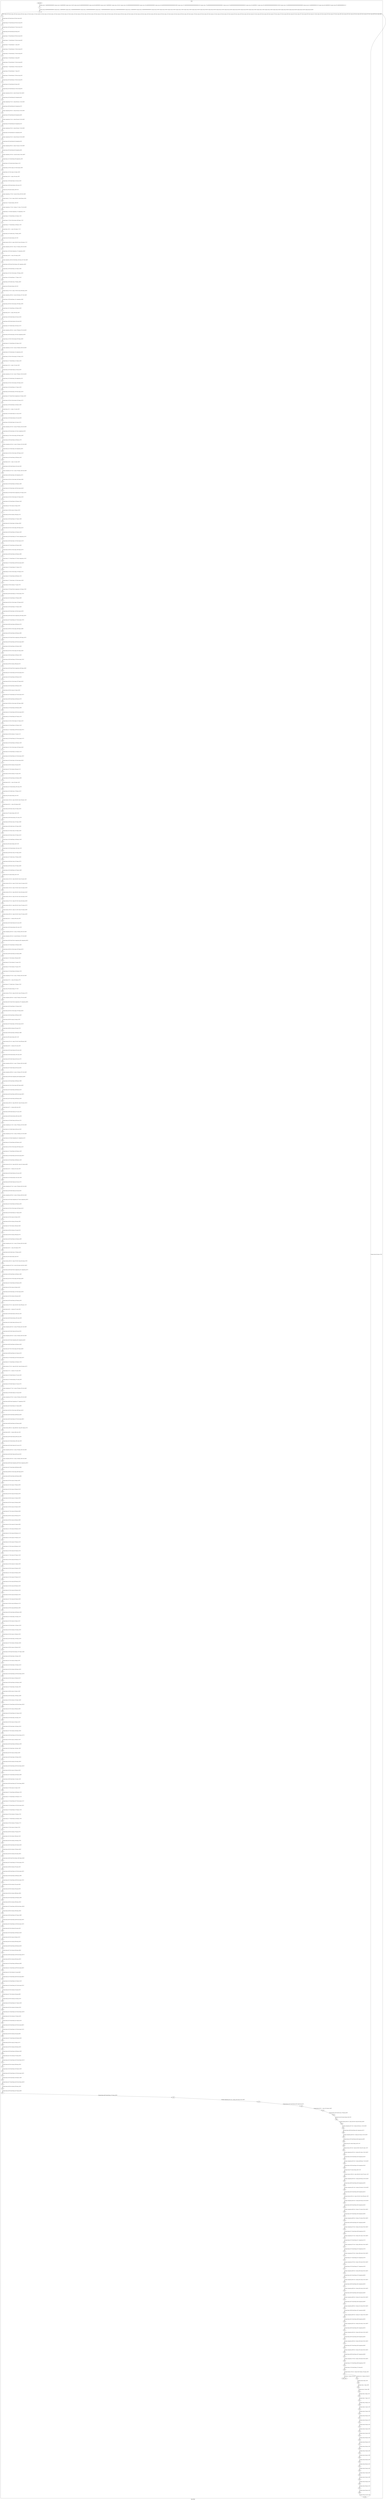 digraph G {
label="Btor2XCFA";
subgraph cluster_0 {
label="main";
main_init[];
l1[];
l3[];
l4[];
l5[];
l6[];
l7[];
l8[];
l9[];
l10[];
l11[];
l12[];
l13[];
l14[];
l15[];
l16[];
l17[];
l18[];
l19[];
l20[];
l21[];
l22[];
l23[];
l24[];
l25[];
l26[];
l27[];
l28[];
l29[];
l30[];
l31[];
l32[];
l33[];
l34[];
l35[];
l36[];
l37[];
l38[];
l39[];
l40[];
l41[];
l42[];
l43[];
l44[];
l45[];
l46[];
l47[];
l48[];
l49[];
l50[];
l51[];
l52[];
l53[];
l54[];
l55[];
l56[];
l57[];
l58[];
l59[];
l60[];
l61[];
l62[];
l63[];
l64[];
l65[];
l66[];
l67[];
l68[];
l69[];
l70[];
l71[];
l72[];
l73[];
l74[];
l75[];
l76[];
l77[];
l78[];
l79[];
l80[];
l81[];
l82[];
l83[];
l84[];
l85[];
l86[];
l87[];
l88[];
l89[];
l90[];
l91[];
l92[];
l93[];
l94[];
l95[];
l96[];
l97[];
l98[];
l99[];
l100[];
l101[];
l102[];
l103[];
l104[];
l105[];
l106[];
l107[];
l108[];
l109[];
l110[];
l111[];
l112[];
l113[];
l114[];
l115[];
l116[];
l117[];
l118[];
l119[];
l120[];
l121[];
l122[];
l123[];
l124[];
l125[];
l126[];
l127[];
l128[];
l129[];
l130[];
l131[];
l132[];
l133[];
l134[];
l135[];
l136[];
l137[];
l138[];
l139[];
l140[];
l141[];
l142[];
l143[];
l144[];
l145[];
l146[];
l147[];
l148[];
l149[];
l150[];
l151[];
l152[];
l153[];
l154[];
l155[];
l156[];
l157[];
l158[];
l159[];
l160[];
l161[];
l162[];
l163[];
l164[];
l165[];
l166[];
l167[];
l168[];
l169[];
l170[];
l171[];
l172[];
l173[];
l174[];
l175[];
l176[];
l177[];
l178[];
l179[];
l180[];
l181[];
l182[];
l183[];
l184[];
l185[];
l186[];
l187[];
l188[];
l189[];
l190[];
l191[];
l192[];
l193[];
l194[];
l195[];
l196[];
l197[];
l198[];
l199[];
l200[];
l201[];
l202[];
l203[];
l204[];
l205[];
l206[];
l207[];
l208[];
l209[];
l210[];
l211[];
l212[];
l213[];
l214[];
l215[];
l216[];
l217[];
l218[];
l219[];
l220[];
l221[];
l222[];
l223[];
l224[];
l225[];
l226[];
l227[];
l228[];
l229[];
l230[];
l231[];
l232[];
l233[];
l234[];
l235[];
l236[];
l237[];
l238[];
l239[];
l240[];
l241[];
l242[];
l243[];
l244[];
l245[];
l246[];
l247[];
l248[];
l249[];
l250[];
l251[];
l252[];
l253[];
l254[];
l255[];
l256[];
l257[];
l258[];
l259[];
l260[];
l261[];
l262[];
l263[];
l264[];
l265[];
l266[];
l267[];
l268[];
l269[];
l270[];
l271[];
l272[];
l273[];
l274[];
l275[];
l276[];
l277[];
l278[];
l279[];
l280[];
l281[];
l282[];
l283[];
l284[];
l285[];
l286[];
l287[];
l288[];
l289[];
l290[];
l291[];
l292[];
l293[];
l294[];
l295[];
l296[];
l297[];
l298[];
l299[];
l300[];
l301[];
l302[];
l303[];
l304[];
l305[];
l306[];
l307[];
l308[];
l309[];
l310[];
l311[];
l312[];
l313[];
l314[];
l315[];
l316[];
l317[];
l318[];
l319[];
l320[];
l321[];
l322[];
l323[];
l324[];
l325[];
l326[];
l327[];
l328[];
l329[];
l330[];
l331[];
l332[];
l333[];
l334[];
l335[];
l336[];
l337[];
l338[];
l339[];
l340[];
l341[];
l342[];
l343[];
l344[];
l345[];
l346[];
l347[];
l348[];
l349[];
l350[];
l351[];
l352[];
l353[];
l354[];
l355[];
l356[];
l357[];
l358[];
l359[];
l360[];
l361[];
l362[];
l363[];
l364[];
l365[];
l366[];
l367[];
l368[];
l369[];
l370[];
l371[];
l372[];
l373[];
l374[];
l375[];
l376[];
l377[];
l378[];
l379[];
l380[];
l381[];
l382[];
l383[];
l384[];
l385[];
l386[];
l387[];
l388[];
l389[];
l390[];
l391[];
l392[];
l393[];
l394[];
l395[];
l396[];
l397[];
l398[];
l399[];
l400[];
l401[];
l402[];
l403[];
l404[];
l405[];
l406[];
l407[];
l408[];
l409[];
l410[];
l411[];
l412[];
l413[];
l414[];
l415[];
l416[];
l417[];
l418[];
l419[];
l420[];
l421[];
l422[];
l423[];
l424[];
l425[];
l426[];
l427[];
l428[];
l429[];
l430[];
l431[];
l432[];
l433[];
l434[];
l435[];
l436[];
l437[];
l438[];
l439[];
l440[];
l441[];
l442[];
l443[];
l444[];
l445[];
l446[];
l447[];
l448[];
l449[];
l450[];
l451[];
l452[];
l453[];
l454[];
l455[];
l456[];
l457[];
l458[];
l459[];
l460[];
l461[];
l462[];
l463[];
l464[];
l465[];
l466[];
l467[];
l468[];
l469[];
l470[];
l471[];
l472[];
l473[];
l474[];
l475[];
l476[];
l477[];
l478[];
l479[];
l480[];
l481[];
l482[];
l483[];
l484[];
l485[];
l486[];
l487[];
l488[];
l489[];
l490[];
l491[];
l492[];
l493[];
l494[];
l495[];
l496[];
l497[];
l498[];
l499[];
l500[];
l501[];
l502[];
l503[];
l504[];
l505[];
l506[];
l507[];
l508[];
l509[];
l510[];
l511[];
l512[];
l513[];
l514[];
l515[];
l516[];
l517[];
l518[];
l519[];
l520[];
l521[];
l522[];
l523[];
l524[];
l525[];
l526[];
l527[];
l528[];
l529[];
l530[];
l531[];
l532[];
l533[];
l534[];
l535[];
l536[];
l537[];
l538[];
l539[];
l540[];
l541[];
main_error[];
l542[];
l543[];
l544[];
l545[];
l546[];
l547[];
l548[];
l549[];
l550[];
l551[];
l552[];
l553[];
l554[];
l555[];
l556[];
l557[];
l558[];
l559[];
l560[];
l561[];
l562[];
l563[];
l564[];
l565[];
l566[];
l567[];
l568[];
l569[];
main_init -> l1 [label="[(assign const_7 #b0000000000000000),(assign const_10 #b00000000),(assign const_25 #b0),(assign const_83 #b0000000000000000),(assign const_86 #b00000000),(assign const_97 #b00000001),(assign const_156 #b1),(assign const_162 #b000000000000000000000000),(assign const_163 #b0000000000000000),(assign const_165 #b00000000000000000000000000010000),(assign const_167 #b00000000000000000000000000001010),(assign const_179 #b00000000000000000000000000000001),(assign const_187 #b00000000000000000000000000000010),(assign const_194 #b00000011),(assign const_205 #b00000000000000000000000001100100),(assign const_213 #b00000000000000000000000000000000),(assign const_421 #b0000000000010110),(assign const_442 #b00000010),(assign const_487 #b0000000000001011)] "];
l3 -> l4 [label="[(havoc input_104),(havoc input_106),(havoc input_108),(havoc input_110),(havoc input_112),(havoc input_114),(havoc input_116),(havoc input_118),(havoc input_120),(havoc input_122),(havoc input_124),(havoc input_126),(havoc input_128),(havoc input_130),(havoc input_132),(havoc input_134),(havoc input_136),(havoc input_138),(havoc input_140),(havoc input_142),(havoc input_144),(havoc input_146),(havoc input_148),(havoc input_150),(havoc input_152),(havoc input_154),(havoc input_158),(havoc input_160),(havoc input_178),(havoc input_193),(havoc input_202),(havoc input_212),(havoc input_218),(havoc input_225),(havoc input_230),(havoc input_239),(havoc input_244),(havoc input_251),(havoc input_256),(havoc input_264),(havoc input_270),(havoc input_276),(havoc input_284),(havoc input_291),(havoc input_297),(havoc input_305),(havoc input_311),(havoc input_316),(havoc input_323),(havoc input_370),(havoc input_385),(havoc input_403),(havoc input_418),(havoc input_434),(havoc input_452),(havoc input_469),(havoc input_484)] "];
l4 -> l5 [label="[(assign binary_66 (bvand state_26 (bvnot state_28)))] "];
l5 -> l6 [label="[(assign binary_67 (bvand binary_66 (bvnot state_30)))] "];
l6 -> l7 [label="[(assign binary_68 (bvand binary_67 (bvnot state_32)))] "];
l7 -> l8 [label="[(assign binary_69 (bvand binary_68 state_34))] "];
l8 -> l9 [label="[(assign binary_70 (bvand binary_69 (bvnot state_36)))] "];
l9 -> l10 [label="[(assign binary_71 (bvand binary_70 (bvnot state_38)))] "];
l10 -> l11 [label="[(assign binary_72 (bvand binary_71 state_40))] "];
l11 -> l12 [label="[(assign binary_73 (bvand binary_72 (bvnot state_42)))] "];
l12 -> l13 [label="[(assign binary_74 (bvand binary_73 (bvnot state_44)))] "];
l13 -> l14 [label="[(assign binary_75 (bvand binary_74 state_46))] "];
l14 -> l15 [label="[(assign binary_76 (bvand binary_75 (bvnot state_48)))] "];
l15 -> l16 [label="[(assign binary_77 (bvand binary_76 (bvnot state_50)))] "];
l16 -> l17 [label="[(assign binary_78 (bvand binary_77 state_52))] "];
l17 -> l18 [label="[(assign binary_79 (bvand binary_78 (bvnot state_54)))] "];
l18 -> l19 [label="[(assign binary_80 (bvand binary_79 (bvnot state_56)))] "];
l19 -> l20 [label="[(assign binary_81 (bvand binary_80 state_58))] "];
l20 -> l21 [label="[(assign binary_82 (bvand binary_81 (bvnot state_60)))] "];
l21 -> l22 [label="[(assign comparison_84 (ite (= const_83 state_8) #b1 #b0))] "];
l22 -> l23 [label="[(assign binary_85 (bvand binary_82 comparison_84))] "];
l23 -> l24 [label="[(assign comparison_87 (ite (= const_86 state_11) #b1 #b0))] "];
l24 -> l25 [label="[(assign binary_88 (bvand binary_85 comparison_87))] "];
l25 -> l26 [label="[(assign comparison_89 (ite (= const_83 state_13) #b1 #b0))] "];
l26 -> l27 [label="[(assign binary_90 (bvand binary_88 comparison_89))] "];
l27 -> l28 [label="[(assign comparison_91 (ite (= const_83 state_15) #b1 #b0))] "];
l28 -> l29 [label="[(assign binary_92 (bvand binary_90 comparison_91))] "];
l29 -> l30 [label="[(assign comparison_93 (ite (= const_83 state_17) #b1 #b0))] "];
l30 -> l31 [label="[(assign binary_94 (bvand binary_92 comparison_93))] "];
l31 -> l32 [label="[(assign comparison_95 (ite (= const_83 state_19) #b1 #b0))] "];
l32 -> l33 [label="[(assign binary_96 (bvand binary_94 comparison_95))] "];
l33 -> l34 [label="[(assign comparison_98 (ite (= const_97 state_21) #b1 #b0))] "];
l34 -> l35 [label="[(assign binary_99 (bvand binary_96 comparison_98))] "];
l35 -> l36 [label="[(assign comparison_100 (ite (= const_83 state_23) #b1 #b0))] "];
l36 -> l37 [label="[(assign binary_101 (bvand binary_99 comparison_100))] "];
l37 -> l38 [label="[(assign binary_102 (bvand state_64 binary_101))] "];
l38 -> l39 [label="[(assign binary_159 (bvor input_122 (bvnot input_158)))] "];
l39 -> l40 [label="[(assign binary_161 (bvor input_124 input_158))] "];
l40 -> l41 [label="[(assign binary_164 (++ input_104 const_163))] "];
l41 -> l42 [label="[(assign binary_166 (bvashr binary_164 const_165))] "];
l42 -> l43 [label="[(assign binary_168 (bvsrem binary_166 const_167))] "];
l43 -> l44 [label="[(assign slice_169 (extract binary_168 8 32))] "];
l44 -> l45 [label="[(assign comparison_170 (ite (= const_162 slice_169) #b1 #b0))] "];
l45 -> l46 [label="[(assign ternary_171 (ite (= input_158 #b1) const_86 input_106))] "];
l46 -> l47 [label="[(assign slice_172 (extract binary_168 0 8))] "];
l47 -> l48 [label="[(assign comparison_173 (ite (= ternary_171 slice_172) #b1 #b0))] "];
l48 -> l49 [label="[(assign binary_174 (bvand comparison_170 comparison_173))] "];
l49 -> l50 [label="[(assign binary_175 (bvand binary_161 binary_174))] "];
l50 -> l51 [label="[(assign binary_176 (bvor (bvnot input_160) binary_175))] "];
l51 -> l52 [label="[(assign binary_177 (bvand binary_159 binary_176))] "];
l52 -> l53 [label="[(assign binary_180 (++ const_162 ternary_171))] "];
l53 -> l54 [label="[(assign binary_181 (bvadd const_179 binary_180))] "];
l54 -> l55 [label="[(assign slice_182 (extract binary_181 0 8))] "];
l55 -> l56 [label="[(assign ternary_183 (ite (= input_160 #b1) slice_182 ternary_171))] "];
l56 -> l57 [label="[(assign comparison_184 (ite (= slice_172 ternary_183) #b1 #b0))] "];
l57 -> l58 [label="[(assign binary_185 (bvand comparison_170 comparison_184))] "];
l58 -> l59 [label="[(assign binary_186 (++ const_162 ternary_183))] "];
l59 -> l60 [label="[(assign comparison_188 (ite (bvule binary_186 const_187) #b1 #b0))] "];
l60 -> l61 [label="[(assign binary_189 (bvand (bvnot binary_185) comparison_188))] "];
l61 -> l62 [label="[(assign binary_190 (bvand binary_161 binary_189))] "];
l62 -> l63 [label="[(assign binary_191 (bvor (bvnot input_178) binary_190))] "];
l63 -> l64 [label="[(assign binary_192 (bvand binary_177 binary_191))] "];
l64 -> l65 [label="[(assign binary_195 (bvadd const_179 binary_186))] "];
l65 -> l66 [label="[(assign slice_196 (extract binary_195 0 8))] "];
l66 -> l67 [label="[(assign ternary_197 (ite (= input_178 #b1) slice_196 ternary_183))] "];
l67 -> l68 [label="[(assign comparison_198 (ite (= const_194 ternary_197) #b1 #b0))] "];
l68 -> l69 [label="[(assign binary_199 (bvand binary_161 comparison_198))] "];
l69 -> l70 [label="[(assign binary_200 (bvor (bvnot input_193) binary_199))] "];
l70 -> l71 [label="[(assign binary_201 (bvand binary_192 binary_200))] "];
l71 -> l72 [label="[(assign binary_203 (++ input_108 const_163))] "];
l72 -> l73 [label="[(assign binary_204 (bvashr binary_203 const_165))] "];
l73 -> l74 [label="[(assign binary_206 (bvsrem binary_204 const_205))] "];
l74 -> l75 [label="[(assign binary_207 (bvsdiv binary_206 const_167))] "];
l75 -> l76 [label="[(assign comparison_208 (ite (= const_179 binary_207) #b1 #b0))] "];
l76 -> l77 [label="[(assign binary_209 (bvand input_130 (bvnot comparison_208)))] "];
l77 -> l78 [label="[(assign binary_210 (bvor (bvnot input_202) binary_209))] "];
l78 -> l79 [label="[(assign binary_211 (bvand binary_201 binary_210))] "];
l79 -> l80 [label="[(assign comparison_214 (ite (= const_213 binary_204) #b1 #b0))] "];
l80 -> l81 [label="[(assign binary_215 (bvand input_132 comparison_214))] "];
l81 -> l82 [label="[(assign binary_216 (bvor (bvnot input_212) binary_215))] "];
l82 -> l83 [label="[(assign binary_217 (bvand binary_211 binary_216))] "];
l83 -> l84 [label="[(assign binary_219 (++ input_110 const_163))] "];
l84 -> l85 [label="[(assign binary_220 (bvashr binary_219 const_165))] "];
l85 -> l86 [label="[(assign comparison_221 (ite (= const_179 binary_220) #b1 #b0))] "];
l86 -> l87 [label="[(assign binary_222 (bvand input_136 comparison_221))] "];
l87 -> l88 [label="[(assign binary_223 (bvor (bvnot input_218) binary_222))] "];
l88 -> l89 [label="[(assign binary_224 (bvand binary_217 binary_223))] "];
l89 -> l90 [label="[(assign binary_226 (bvand input_136 (bvnot input_218)))] "];
l90 -> l91 [label="[(assign binary_227 (bvand (bvnot comparison_221) binary_226))] "];
l91 -> l92 [label="[(assign binary_228 (bvor (bvnot input_225) binary_227))] "];
l92 -> l93 [label="[(assign binary_229 (bvand binary_224 binary_228))] "];
l93 -> l94 [label="[(assign binary_231 (++ input_112 const_163))] "];
l94 -> l95 [label="[(assign binary_232 (bvashr binary_231 const_165))] "];
l95 -> l96 [label="[(assign binary_233 (bvsrem binary_232 const_205))] "];
l96 -> l97 [label="[(assign binary_234 (bvsdiv binary_233 const_167))] "];
l97 -> l98 [label="[(assign comparison_235 (ite (= const_187 binary_234) #b1 #b0))] "];
l98 -> l99 [label="[(assign binary_236 (bvand input_142 (bvnot comparison_235)))] "];
l99 -> l100 [label="[(assign binary_237 (bvor (bvnot input_230) binary_236))] "];
l100 -> l101 [label="[(assign binary_238 (bvand binary_229 binary_237))] "];
l101 -> l102 [label="[(assign comparison_240 (ite (= const_213 binary_232) #b1 #b0))] "];
l102 -> l103 [label="[(assign binary_241 (bvand input_144 comparison_240))] "];
l103 -> l104 [label="[(assign binary_242 (bvor (bvnot input_239) binary_241))] "];
l104 -> l105 [label="[(assign binary_243 (bvand binary_238 binary_242))] "];
l105 -> l106 [label="[(assign binary_245 (++ input_114 const_163))] "];
l106 -> l107 [label="[(assign binary_246 (bvashr binary_245 const_165))] "];
l107 -> l108 [label="[(assign comparison_247 (ite (= const_187 binary_246) #b1 #b0))] "];
l108 -> l109 [label="[(assign binary_248 (bvand input_148 comparison_247))] "];
l109 -> l110 [label="[(assign binary_249 (bvor (bvnot input_244) binary_248))] "];
l110 -> l111 [label="[(assign binary_250 (bvand binary_243 binary_249))] "];
l111 -> l112 [label="[(assign binary_252 (bvand input_148 (bvnot input_244)))] "];
l112 -> l113 [label="[(assign binary_253 (bvand (bvnot comparison_247) binary_252))] "];
l113 -> l114 [label="[(assign binary_254 (bvor (bvnot input_251) binary_253))] "];
l114 -> l115 [label="[(assign binary_255 (bvand binary_250 binary_254))] "];
l115 -> l116 [label="[(assign binary_257 (bvor input_120 input_193))] "];
l116 -> l117 [label="[(assign binary_258 (bvor input_128 input_202))] "];
l117 -> l118 [label="[(assign binary_259 (bvor binary_258 input_212))] "];
l118 -> l119 [label="[(assign binary_260 (bvand binary_257 binary_259))] "];
l119 -> l120 [label="[(assign binary_261 (bvand input_154 binary_260))] "];
l120 -> l121 [label="[(assign binary_262 (bvor (bvnot input_256) binary_261))] "];
l121 -> l122 [label="[(assign binary_263 (bvand binary_255 binary_262))] "];
l122 -> l123 [label="[(assign binary_265 (bvand binary_257 (bvnot comparison_214)))] "];
l123 -> l124 [label="[(assign binary_266 (bvand input_132 (bvnot input_212)))] "];
l124 -> l125 [label="[(assign binary_267 (bvand binary_265 binary_266))] "];
l125 -> l126 [label="[(assign binary_268 (bvor (bvnot input_264) binary_267))] "];
l126 -> l127 [label="[(assign binary_269 (bvand binary_263 binary_268))] "];
l127 -> l128 [label="[(assign binary_271 (bvand binary_257 (bvnot comparison_214)))] "];
l128 -> l129 [label="[(assign binary_272 (bvand binary_266 (bvnot input_264)))] "];
l129 -> l130 [label="[(assign binary_273 (bvand binary_271 binary_272))] "];
l130 -> l131 [label="[(assign binary_274 (bvor (bvnot input_270) binary_273))] "];
l131 -> l132 [label="[(assign binary_275 (bvand binary_269 binary_274))] "];
l132 -> l133 [label="[(assign binary_277 (bvand input_122 (bvnot input_158)))] "];
l133 -> l134 [label="[(assign binary_278 (bvor binary_277 input_270))] "];
l134 -> l135 [label="[(assign binary_279 (bvand (bvnot comparison_214) binary_278))] "];
l135 -> l136 [label="[(assign binary_280 (bvand binary_272 (bvnot input_270)))] "];
l136 -> l137 [label="[(assign binary_281 (bvand binary_279 binary_280))] "];
l137 -> l138 [label="[(assign binary_282 (bvor (bvnot input_276) binary_281))] "];
l138 -> l139 [label="[(assign binary_283 (bvand binary_275 binary_282))] "];
l139 -> l140 [label="[(assign binary_285 (bvand input_144 (bvnot input_239)))] "];
l140 -> l141 [label="[(assign binary_286 (bvand (bvnot comparison_240) binary_285))] "];
l141 -> l142 [label="[(assign binary_287 (bvand binary_257 (bvnot input_270)))] "];
l142 -> l143 [label="[(assign binary_288 (bvand binary_286 binary_287))] "];
l143 -> l144 [label="[(assign binary_289 (bvor (bvnot input_284) binary_288))] "];
l144 -> l145 [label="[(assign binary_290 (bvand binary_283 binary_289))] "];
l145 -> l146 [label="[(assign binary_292 (bvand (bvnot comparison_240) binary_287))] "];
l146 -> l147 [label="[(assign binary_293 (bvand binary_285 (bvnot input_284)))] "];
l147 -> l148 [label="[(assign binary_294 (bvand binary_292 binary_293))] "];
l148 -> l149 [label="[(assign binary_295 (bvor (bvnot input_291) binary_294))] "];
l149 -> l150 [label="[(assign binary_296 (bvand binary_290 binary_295))] "];
l150 -> l151 [label="[(assign binary_298 (bvand binary_278 (bvnot input_276)))] "];
l151 -> l152 [label="[(assign binary_299 (bvor binary_298 input_291))] "];
l152 -> l153 [label="[(assign binary_300 (bvand (bvnot comparison_240) binary_299))] "];
l153 -> l154 [label="[(assign binary_301 (bvand binary_293 (bvnot input_291)))] "];
l154 -> l155 [label="[(assign binary_302 (bvand binary_300 binary_301))] "];
l155 -> l156 [label="[(assign binary_303 (bvor (bvnot input_297) binary_302))] "];
l156 -> l157 [label="[(assign binary_304 (bvand binary_296 binary_303))] "];
l157 -> l158 [label="[(assign binary_306 (bvor input_152 input_256))] "];
l158 -> l159 [label="[(assign binary_307 (bvand binary_287 (bvnot input_291)))] "];
l159 -> l160 [label="[(assign binary_308 (bvand binary_306 binary_307))] "];
l160 -> l161 [label="[(assign binary_309 (bvor (bvnot input_305) binary_308))] "];
l161 -> l162 [label="[(assign binary_310 (bvand binary_304 binary_309))] "];
l162 -> l163 [label="[(assign binary_312 (bvand binary_306 (bvnot input_305)))] "];
l163 -> l164 [label="[(assign binary_313 (bvand binary_307 binary_312))] "];
l164 -> l165 [label="[(assign binary_314 (bvor (bvnot input_311) binary_313))] "];
l165 -> l166 [label="[(assign binary_315 (bvand binary_310 binary_314))] "];
l166 -> l167 [label="[(assign binary_317 (bvand binary_299 (bvnot input_297)))] "];
l167 -> l168 [label="[(assign binary_318 (bvor binary_317 input_311))] "];
l168 -> l169 [label="[(assign binary_319 (bvand binary_312 (bvnot input_311)))] "];
l169 -> l170 [label="[(assign binary_320 (bvand binary_318 binary_319))] "];
l170 -> l171 [label="[(assign binary_321 (bvor (bvnot input_316) binary_320))] "];
l171 -> l172 [label="[(assign binary_322 (bvand binary_315 binary_321))] "];
l172 -> l173 [label="[(assign binary_324 (bvand binary_161 (bvnot input_193)))] "];
l173 -> l174 [label="[(assign binary_325 (bvand input_154 (bvnot input_256)))] "];
l174 -> l175 [label="[(assign binary_326 (bvor binary_325 input_305))] "];
l175 -> l176 [label="[(assign binary_327 (bvor binary_326 input_311))] "];
l176 -> l177 [label="[(assign binary_328 (bvor binary_327 input_316))] "];
l177 -> l178 [label="[(assign binary_329 (bvand binary_324 binary_328))] "];
l178 -> l179 [label="[(assign binary_330 (++ const_162 input_116))] "];
l179 -> l180 [label="[(assign binary_331 (bvsrem binary_330 const_187))] "];
l180 -> l181 [label="[(assign binary_332 (bvadd const_179 binary_331))] "];
l181 -> l182 [label="[(assign slice_333 (extract binary_332 0 8))] "];
l182 -> l183 [label="[(assign ternary_334 (ite (= input_256 #b1) slice_333 input_116))] "];
l183 -> l184 [label="[(assign binary_335 (++ const_162 ternary_334))] "];
l184 -> l185 [label="[(assign binary_336 (bvmul const_167 binary_335))] "];
l185 -> l186 [label="[(assign slice_337 (extract binary_336 0 16))] "];
l186 -> l187 [label="[(assign binary_338 (bvsrem binary_232 const_167))] "];
l187 -> l188 [label="[(assign binary_339 (bvmul const_167 binary_338))] "];
l188 -> l189 [label="[(assign binary_340 (bvadd const_187 binary_339))] "];
l189 -> l190 [label="[(assign binary_341 (bvmul const_167 binary_234))] "];
l190 -> l191 [label="[(assign binary_342 (bvmul const_167 binary_341))] "];
l191 -> l192 [label="[(assign binary_343 (bvadd binary_340 binary_342))] "];
l192 -> l193 [label="[(assign slice_344 (extract binary_343 0 16))] "];
l193 -> l194 [label="[(assign binary_345 (bvsrem binary_204 const_167))] "];
l194 -> l195 [label="[(assign binary_346 (bvmul const_167 binary_345))] "];
l195 -> l196 [label="[(assign binary_347 (bvadd const_179 binary_346))] "];
l196 -> l197 [label="[(assign binary_348 (bvmul const_167 binary_207))] "];
l197 -> l198 [label="[(assign binary_349 (bvmul const_167 binary_348))] "];
l198 -> l199 [label="[(assign binary_350 (bvadd binary_347 binary_349))] "];
l199 -> l200 [label="[(assign slice_351 (extract binary_350 0 16))] "];
l200 -> l201 [label="[(assign ternary_352 (ite (= input_264 #b1) slice_351 input_104))] "];
l201 -> l202 [label="[(assign ternary_353 (ite (= input_270 #b1) slice_351 ternary_352))] "];
l202 -> l203 [label="[(assign ternary_354 (ite (= input_276 #b1) slice_351 ternary_353))] "];
l203 -> l204 [label="[(assign ternary_355 (ite (= input_284 #b1) slice_344 ternary_354))] "];
l204 -> l205 [label="[(assign ternary_356 (ite (= input_291 #b1) slice_344 ternary_355))] "];
l205 -> l206 [label="[(assign ternary_357 (ite (= input_297 #b1) slice_344 ternary_356))] "];
l206 -> l207 [label="[(assign ternary_358 (ite (= input_305 #b1) slice_337 ternary_357))] "];
l207 -> l208 [label="[(assign ternary_359 (ite (= input_311 #b1) slice_337 ternary_358))] "];
l208 -> l209 [label="[(assign ternary_360 (ite (= input_316 #b1) slice_337 ternary_359))] "];
l209 -> l210 [label="[(assign binary_361 (++ ternary_360 const_163))] "];
l210 -> l211 [label="[(assign binary_362 (bvashr binary_361 const_165))] "];
l211 -> l212 [label="[(assign binary_363 (bvsrem binary_362 const_167))] "];
l212 -> l213 [label="[(assign comparison_364 (ite (= const_213 binary_363) #b1 #b0))] "];
l213 -> l214 [label="[(assign comparison_365 (ite (= const_86 ternary_197) #b1 #b0))] "];
l214 -> l215 [label="[(assign binary_366 (bvand (bvnot comparison_364) comparison_365))] "];
l215 -> l216 [label="[(assign binary_367 (bvand binary_329 binary_366))] "];
l216 -> l217 [label="[(assign binary_368 (bvor (bvnot input_323) binary_367))] "];
l217 -> l218 [label="[(assign binary_369 (bvand binary_322 binary_368))] "];
l218 -> l219 [label="[(assign binary_371 (bvor binary_259 input_264))] "];
l219 -> l220 [label="[(assign binary_372 (bvor binary_371 input_270))] "];
l220 -> l221 [label="[(assign binary_373 (bvor binary_372 input_276))] "];
l221 -> l222 [label="[(assign binary_374 (bvand binary_324 binary_373))] "];
l222 -> l223 [label="[(assign comparison_375 (ite (= const_179 binary_363) #b1 #b0))] "];
l223 -> l224 [label="[(assign binary_376 (++ const_162 ternary_197))] "];
l224 -> l225 [label="[(assign binary_377 (bvadd const_179 binary_376))] "];
l225 -> l226 [label="[(assign slice_378 (extract binary_377 0 8))] "];
l226 -> l227 [label="[(assign ternary_379 (ite (= input_323 #b1) slice_378 ternary_197))] "];
l227 -> l228 [label="[(assign comparison_380 (ite (= const_97 ternary_379) #b1 #b0))] "];
l228 -> l229 [label="[(assign binary_381 (bvand (bvnot comparison_375) comparison_380))] "];
l229 -> l230 [label="[(assign binary_382 (bvand binary_374 binary_381))] "];
l230 -> l231 [label="[(assign binary_383 (bvor (bvnot input_370) binary_382))] "];
l231 -> l232 [label="[(assign binary_384 (bvand binary_369 binary_383))] "];
l232 -> l233 [label="[(assign binary_386 (bvor input_134 input_218))] "];
l233 -> l234 [label="[(assign binary_387 (bvand input_130 (bvnot input_202)))] "];
l234 -> l235 [label="[(assign binary_388 (bvor binary_387 input_370))] "];
l235 -> l236 [label="[(assign binary_389 (bvand binary_386 binary_388))] "];
l236 -> l237 [label="[(assign slice_390 (extract binary_362 0 16))] "];
l237 -> l238 [label="[(assign ternary_391 (ite (= input_370 #b1) slice_390 input_108))] "];
l238 -> l239 [label="[(assign binary_392 (++ ternary_391 const_163))] "];
l239 -> l240 [label="[(assign binary_393 (bvashr binary_392 const_165))] "];
l240 -> l241 [label="[(assign binary_394 (bvsrem binary_393 const_205))] "];
l241 -> l242 [label="[(assign binary_395 (bvsdiv binary_394 const_167))] "];
l242 -> l243 [label="[(assign comparison_396 (ite (= const_179 binary_395) #b1 #b0))] "];
l243 -> l244 [label="[(assign binary_397 (bvsdiv binary_393 const_205))] "];
l244 -> l245 [label="[(assign comparison_398 (ite (= const_213 binary_397) #b1 #b0))] "];
l245 -> l246 [label="[(assign binary_399 (bvand comparison_396 comparison_398))] "];
l246 -> l247 [label="[(assign binary_400 (bvand binary_389 binary_399))] "];
l247 -> l248 [label="[(assign binary_401 (bvor (bvnot input_385) binary_400))] "];
l248 -> l249 [label="[(assign binary_402 (bvand binary_384 binary_401))] "];
l249 -> l250 [label="[(assign binary_404 (bvand binary_388 (bvnot input_385)))] "];
l250 -> l251 [label="[(assign binary_405 (bvand binary_386 binary_404))] "];
l251 -> l252 [label="[(assign ternary_406 (ite (= input_385 #b1) const_83 ternary_391))] "];
l252 -> l253 [label="[(assign binary_407 (++ ternary_406 const_163))] "];
l253 -> l254 [label="[(assign binary_408 (bvashr binary_407 const_165))] "];
l254 -> l255 [label="[(assign binary_409 (bvsrem binary_408 const_205))] "];
l255 -> l256 [label="[(assign binary_410 (bvsdiv binary_409 const_167))] "];
l256 -> l257 [label="[(assign comparison_411 (ite (= const_179 binary_410) #b1 #b0))] "];
l257 -> l258 [label="[(assign binary_412 (bvsdiv binary_408 const_205))] "];
l258 -> l259 [label="[(assign comparison_413 (ite (= const_213 binary_412) #b1 #b0))] "];
l259 -> l260 [label="[(assign binary_414 (bvand comparison_411 comparison_413))] "];
l260 -> l261 [label="[(assign binary_415 (bvand binary_405 binary_414))] "];
l261 -> l262 [label="[(assign binary_416 (bvor (bvnot input_403) binary_415))] "];
l262 -> l263 [label="[(assign binary_417 (bvand binary_402 binary_416))] "];
l263 -> l264 [label="[(assign binary_419 (bvand binary_404 (bvnot input_403)))] "];
l264 -> l265 [label="[(assign binary_420 (bvand binary_386 binary_419))] "];
l265 -> l266 [label="[(assign ternary_422 (ite (= input_403 #b1) const_421 ternary_406))] "];
l266 -> l267 [label="[(assign binary_423 (++ ternary_422 const_163))] "];
l267 -> l268 [label="[(assign binary_424 (bvashr binary_423 const_165))] "];
l268 -> l269 [label="[(assign binary_425 (bvsrem binary_424 const_205))] "];
l269 -> l270 [label="[(assign binary_426 (bvsdiv binary_425 const_167))] "];
l270 -> l271 [label="[(assign comparison_427 (ite (= const_179 binary_426) #b1 #b0))] "];
l271 -> l272 [label="[(assign binary_428 (bvsdiv binary_424 const_205))] "];
l272 -> l273 [label="[(assign comparison_429 (ite (= const_213 binary_428) #b1 #b0))] "];
l273 -> l274 [label="[(assign binary_430 (bvand comparison_427 (bvnot comparison_429)))] "];
l274 -> l275 [label="[(assign binary_431 (bvand binary_420 binary_430))] "];
l275 -> l276 [label="[(assign binary_432 (bvor (bvnot input_418) binary_431))] "];
l276 -> l277 [label="[(assign binary_433 (bvand binary_417 binary_432))] "];
l277 -> l278 [label="[(assign binary_435 (bvor input_140 input_230))] "];
l278 -> l279 [label="[(assign binary_436 (bvor binary_435 input_239))] "];
l279 -> l280 [label="[(assign binary_437 (bvor binary_436 input_284))] "];
l280 -> l281 [label="[(assign binary_438 (bvor binary_437 input_291))] "];
l281 -> l282 [label="[(assign binary_439 (bvor binary_438 input_297))] "];
l282 -> l283 [label="[(assign binary_440 (bvand binary_324 binary_439))] "];
l283 -> l284 [label="[(assign comparison_441 (ite (= const_187 binary_363) #b1 #b0))] "];
l284 -> l285 [label="[(assign binary_443 (++ const_162 ternary_379))] "];
l285 -> l286 [label="[(assign binary_444 (bvadd const_179 binary_443))] "];
l286 -> l287 [label="[(assign slice_445 (extract binary_444 0 8))] "];
l287 -> l288 [label="[(assign ternary_446 (ite (= input_370 #b1) slice_445 ternary_379))] "];
l288 -> l289 [label="[(assign comparison_447 (ite (= const_442 ternary_446) #b1 #b0))] "];
l289 -> l290 [label="[(assign binary_448 (bvand (bvnot comparison_441) comparison_447))] "];
l290 -> l291 [label="[(assign binary_449 (bvand binary_440 binary_448))] "];
l291 -> l292 [label="[(assign binary_450 (bvor (bvnot input_434) binary_449))] "];
l292 -> l293 [label="[(assign binary_451 (bvand binary_433 binary_450))] "];
l293 -> l294 [label="[(assign binary_453 (bvor input_146 input_244))] "];
l294 -> l295 [label="[(assign binary_454 (bvand input_142 (bvnot input_230)))] "];
l295 -> l296 [label="[(assign binary_455 (bvor binary_454 input_434))] "];
l296 -> l297 [label="[(assign binary_456 (bvand binary_453 binary_455))] "];
l297 -> l298 [label="[(assign ternary_457 (ite (= input_434 #b1) slice_390 input_112))] "];
l298 -> l299 [label="[(assign binary_458 (++ ternary_457 const_163))] "];
l299 -> l300 [label="[(assign binary_459 (bvashr binary_458 const_165))] "];
l300 -> l301 [label="[(assign binary_460 (bvsrem binary_459 const_205))] "];
l301 -> l302 [label="[(assign binary_461 (bvsdiv binary_460 const_167))] "];
l302 -> l303 [label="[(assign comparison_462 (ite (= const_187 binary_461) #b1 #b0))] "];
l303 -> l304 [label="[(assign binary_463 (bvsdiv binary_459 const_205))] "];
l304 -> l305 [label="[(assign comparison_464 (ite (= const_213 binary_463) #b1 #b0))] "];
l305 -> l306 [label="[(assign binary_465 (bvand comparison_462 comparison_464))] "];
l306 -> l307 [label="[(assign binary_466 (bvand binary_456 binary_465))] "];
l307 -> l308 [label="[(assign binary_467 (bvor (bvnot input_452) binary_466))] "];
l308 -> l309 [label="[(assign binary_468 (bvand binary_451 binary_467))] "];
l309 -> l310 [label="[(assign binary_470 (bvand binary_455 (bvnot input_452)))] "];
l310 -> l311 [label="[(assign binary_471 (bvand binary_453 binary_470))] "];
l311 -> l312 [label="[(assign ternary_472 (ite (= input_452 #b1) const_83 ternary_457))] "];
l312 -> l313 [label="[(assign binary_473 (++ ternary_472 const_163))] "];
l313 -> l314 [label="[(assign binary_474 (bvashr binary_473 const_165))] "];
l314 -> l315 [label="[(assign binary_475 (bvsrem binary_474 const_205))] "];
l315 -> l316 [label="[(assign binary_476 (bvsdiv binary_475 const_167))] "];
l316 -> l317 [label="[(assign comparison_477 (ite (= const_187 binary_476) #b1 #b0))] "];
l317 -> l318 [label="[(assign binary_478 (bvsdiv binary_474 const_205))] "];
l318 -> l319 [label="[(assign comparison_479 (ite (= const_213 binary_478) #b1 #b0))] "];
l319 -> l320 [label="[(assign binary_480 (bvand comparison_477 comparison_479))] "];
l320 -> l321 [label="[(assign binary_481 (bvand binary_471 binary_480))] "];
l321 -> l322 [label="[(assign binary_482 (bvor (bvnot input_469) binary_481))] "];
l322 -> l323 [label="[(assign binary_483 (bvand binary_468 binary_482))] "];
l323 -> l324 [label="[(assign binary_485 (bvand binary_470 (bvnot input_469)))] "];
l324 -> l325 [label="[(assign binary_486 (bvand binary_453 binary_485))] "];
l325 -> l326 [label="[(assign ternary_488 (ite (= input_469 #b1) const_487 ternary_472))] "];
l326 -> l327 [label="[(assign binary_489 (++ ternary_488 const_163))] "];
l327 -> l328 [label="[(assign binary_490 (bvashr binary_489 const_165))] "];
l328 -> l329 [label="[(assign binary_491 (bvsrem binary_490 const_205))] "];
l329 -> l330 [label="[(assign binary_492 (bvsdiv binary_491 const_167))] "];
l330 -> l331 [label="[(assign comparison_493 (ite (= const_187 binary_492) #b1 #b0))] "];
l331 -> l332 [label="[(assign binary_494 (bvsdiv binary_490 const_205))] "];
l332 -> l333 [label="[(assign comparison_495 (ite (= const_213 binary_494) #b1 #b0))] "];
l333 -> l334 [label="[(assign binary_496 (bvand comparison_493 (bvnot comparison_495)))] "];
l334 -> l335 [label="[(assign binary_497 (bvand binary_486 binary_496))] "];
l335 -> l336 [label="[(assign binary_498 (bvor (bvnot input_484) binary_497))] "];
l336 -> l337 [label="[(assign binary_499 (bvand binary_483 binary_498))] "];
l337 -> l338 [label="[(assign binary_500 (bvor input_158 input_160))] "];
l338 -> l339 [label="[(assign binary_501 (bvor input_178 binary_500))] "];
l339 -> l340 [label="[(assign binary_502 (bvor input_193 binary_501))] "];
l340 -> l341 [label="[(assign binary_503 (bvor input_202 binary_502))] "];
l341 -> l342 [label="[(assign binary_504 (bvor input_212 binary_503))] "];
l342 -> l343 [label="[(assign binary_505 (bvor input_218 binary_504))] "];
l343 -> l344 [label="[(assign binary_506 (bvor input_225 binary_505))] "];
l344 -> l345 [label="[(assign binary_507 (bvor input_230 binary_506))] "];
l345 -> l346 [label="[(assign binary_508 (bvor input_239 binary_507))] "];
l346 -> l347 [label="[(assign binary_509 (bvor input_244 binary_508))] "];
l347 -> l348 [label="[(assign binary_510 (bvor input_251 binary_509))] "];
l348 -> l349 [label="[(assign binary_511 (bvor input_256 binary_510))] "];
l349 -> l350 [label="[(assign binary_512 (bvor input_264 binary_511))] "];
l350 -> l351 [label="[(assign binary_513 (bvor input_270 binary_512))] "];
l351 -> l352 [label="[(assign binary_514 (bvor input_276 binary_513))] "];
l352 -> l353 [label="[(assign binary_515 (bvor input_284 binary_514))] "];
l353 -> l354 [label="[(assign binary_516 (bvor input_291 binary_515))] "];
l354 -> l355 [label="[(assign binary_517 (bvor input_297 binary_516))] "];
l355 -> l356 [label="[(assign binary_518 (bvor input_305 binary_517))] "];
l356 -> l357 [label="[(assign binary_519 (bvor input_311 binary_518))] "];
l357 -> l358 [label="[(assign binary_520 (bvor input_316 binary_519))] "];
l358 -> l359 [label="[(assign binary_521 (bvor input_323 binary_520))] "];
l359 -> l360 [label="[(assign binary_522 (bvor input_370 binary_521))] "];
l360 -> l361 [label="[(assign binary_523 (bvor input_385 binary_522))] "];
l361 -> l362 [label="[(assign binary_524 (bvor input_403 binary_523))] "];
l362 -> l363 [label="[(assign binary_525 (bvor input_418 binary_524))] "];
l363 -> l364 [label="[(assign binary_526 (bvor input_434 binary_525))] "];
l364 -> l365 [label="[(assign binary_527 (bvor input_452 binary_526))] "];
l365 -> l366 [label="[(assign binary_528 (bvor input_469 binary_527))] "];
l366 -> l367 [label="[(assign binary_529 (bvor input_484 binary_528))] "];
l367 -> l368 [label="[(assign binary_530 (bvand binary_499 binary_529))] "];
l368 -> l369 [label="[(assign binary_531 (bvand input_120 input_122))] "];
l369 -> l370 [label="[(assign binary_532 (bvor input_120 input_122))] "];
l370 -> l371 [label="[(assign binary_533 (bvand input_124 binary_532))] "];
l371 -> l372 [label="[(assign binary_534 (bvor binary_531 binary_533))] "];
l372 -> l373 [label="[(assign binary_535 (bvor input_124 binary_532))] "];
l373 -> l374 [label="[(assign binary_536 (bvand input_126 binary_535))] "];
l374 -> l375 [label="[(assign binary_537 (bvor binary_534 binary_536))] "];
l375 -> l376 [label="[(assign binary_538 (bvor input_126 binary_535))] "];
l376 -> l377 [label="[(assign binary_539 (bvand (bvnot binary_537) binary_538))] "];
l377 -> l378 [label="[(assign binary_540 (bvand input_128 input_130))] "];
l378 -> l379 [label="[(assign binary_541 (bvor input_128 input_130))] "];
l379 -> l380 [label="[(assign binary_542 (bvand input_132 binary_541))] "];
l380 -> l381 [label="[(assign binary_543 (bvor binary_540 binary_542))] "];
l381 -> l382 [label="[(assign binary_544 (bvand binary_539 (bvnot binary_543)))] "];
l382 -> l383 [label="[(assign binary_545 (bvor input_132 binary_541))] "];
l383 -> l384 [label="[(assign binary_546 (bvand binary_544 binary_545))] "];
l384 -> l385 [label="[(assign binary_547 (bvand input_134 input_136))] "];
l385 -> l386 [label="[(assign binary_548 (bvor input_134 input_136))] "];
l386 -> l387 [label="[(assign binary_549 (bvand input_138 binary_548))] "];
l387 -> l388 [label="[(assign binary_550 (bvor binary_547 binary_549))] "];
l388 -> l389 [label="[(assign binary_551 (bvand binary_546 (bvnot binary_550)))] "];
l389 -> l390 [label="[(assign binary_552 (bvor input_138 binary_548))] "];
l390 -> l391 [label="[(assign binary_553 (bvand binary_551 binary_552))] "];
l391 -> l392 [label="[(assign binary_554 (bvand input_140 input_142))] "];
l392 -> l393 [label="[(assign binary_555 (bvor input_140 input_142))] "];
l393 -> l394 [label="[(assign binary_556 (bvand input_144 binary_555))] "];
l394 -> l395 [label="[(assign binary_557 (bvor binary_554 binary_556))] "];
l395 -> l396 [label="[(assign binary_558 (bvand binary_553 (bvnot binary_557)))] "];
l396 -> l397 [label="[(assign binary_559 (bvor input_144 binary_555))] "];
l397 -> l398 [label="[(assign binary_560 (bvand binary_558 binary_559))] "];
l398 -> l399 [label="[(assign binary_561 (bvand input_146 input_148))] "];
l399 -> l400 [label="[(assign binary_562 (bvor input_146 input_148))] "];
l400 -> l401 [label="[(assign binary_563 (bvand input_150 binary_562))] "];
l401 -> l402 [label="[(assign binary_564 (bvor binary_561 binary_563))] "];
l402 -> l403 [label="[(assign binary_565 (bvand binary_560 (bvnot binary_564)))] "];
l403 -> l404 [label="[(assign binary_566 (bvor input_150 binary_562))] "];
l404 -> l405 [label="[(assign binary_567 (bvand binary_565 binary_566))] "];
l405 -> l406 [label="[(assign binary_568 (bvand input_152 input_154))] "];
l406 -> l407 [label="[(assign binary_569 (bvand binary_567 (bvnot binary_568)))] "];
l407 -> l408 [label="[(assign binary_570 (bvor input_152 input_154))] "];
l408 -> l409 [label="[(assign binary_571 (bvand binary_569 binary_570))] "];
l409 -> l410 [label="[(assign binary_572 (bvand binary_530 binary_571))] "];
l410 -> l411 [label="[(assign binary_573 (bvand binary_307 (bvnot input_311)))] "];
l411 -> l412 [label="[(assign binary_574 (bvand binary_318 (bvnot input_316)))] "];
l412 -> l413 [label="[(assign binary_575 (bvand binary_573 binary_574))] "];
l413 -> l414 [label="[(assign binary_576 (bvor binary_573 binary_574))] "];
l414 -> l415 [label="[(assign binary_577 (bvand binary_324 binary_576))] "];
l415 -> l416 [label="[(assign binary_578 (bvor binary_575 binary_577))] "];
l416 -> l417 [label="[(assign binary_579 (bvor input_126 input_276))] "];
l417 -> l418 [label="[(assign binary_580 (bvor binary_579 input_297))] "];
l418 -> l419 [label="[(assign binary_581 (bvor binary_580 input_316))] "];
l419 -> l420 [label="[(assign binary_582 (bvor binary_324 binary_576))] "];
l420 -> l421 [label="[(assign binary_583 (bvand binary_581 binary_582))] "];
l421 -> l422 [label="[(assign binary_584 (bvor binary_578 binary_583))] "];
l422 -> l423 [label="[(assign binary_585 (bvor binary_581 binary_582))] "];
l423 -> l424 [label="[(assign binary_586 (bvand (bvnot binary_584) binary_585))] "];
l424 -> l425 [label="[(assign binary_587 (bvand binary_373 (bvnot input_370)))] "];
l425 -> l426 [label="[(assign binary_588 (bvor binary_587 input_418))] "];
l426 -> l427 [label="[(assign binary_589 (bvand binary_419 (bvnot input_418)))] "];
l427 -> l428 [label="[(assign binary_590 (bvand binary_588 binary_589))] "];
l428 -> l429 [label="[(assign binary_591 (bvand binary_280 (bvnot input_276)))] "];
l429 -> l430 [label="[(assign binary_592 (bvor binary_591 input_385))] "];
l430 -> l431 [label="[(assign binary_593 (bvor binary_592 input_403))] "];
l431 -> l432 [label="[(assign binary_594 (bvor binary_588 binary_589))] "];
l432 -> l433 [label="[(assign binary_595 (bvand binary_593 binary_594))] "];
l433 -> l434 [label="[(assign binary_596 (bvor binary_590 binary_595))] "];
l434 -> l435 [label="[(assign binary_597 (bvand binary_586 (bvnot binary_596)))] "];
l435 -> l436 [label="[(assign binary_598 (bvor binary_593 binary_594))] "];
l436 -> l437 [label="[(assign binary_599 (bvand binary_597 binary_598))] "];
l437 -> l438 [label="[(assign binary_600 (bvand binary_386 (bvnot input_418)))] "];
l438 -> l439 [label="[(assign binary_601 (bvand binary_226 (bvnot input_225)))] "];
l439 -> l440 [label="[(assign binary_602 (bvor binary_601 input_418))] "];
l440 -> l441 [label="[(assign binary_603 (bvand binary_600 binary_602))] "];
l441 -> l442 [label="[(assign binary_604 (bvor input_138 input_225))] "];
l442 -> l443 [label="[(assign binary_605 (bvor binary_600 binary_602))] "];
l443 -> l444 [label="[(assign binary_606 (bvand binary_604 binary_605))] "];
l444 -> l445 [label="[(assign binary_607 (bvor binary_603 binary_606))] "];
l445 -> l446 [label="[(assign binary_608 (bvand binary_599 (bvnot binary_607)))] "];
l446 -> l447 [label="[(assign binary_609 (bvor binary_604 binary_605))] "];
l447 -> l448 [label="[(assign binary_610 (bvand binary_608 binary_609))] "];
l448 -> l449 [label="[(assign binary_611 (bvand binary_439 (bvnot input_434)))] "];
l449 -> l450 [label="[(assign binary_612 (bvor binary_611 input_484))] "];
l450 -> l451 [label="[(assign binary_613 (bvand binary_485 (bvnot input_484)))] "];
l451 -> l452 [label="[(assign binary_614 (bvand binary_612 binary_613))] "];
l452 -> l453 [label="[(assign binary_615 (bvand binary_301 (bvnot input_297)))] "];
l453 -> l454 [label="[(assign binary_616 (bvor binary_615 input_452))] "];
l454 -> l455 [label="[(assign binary_617 (bvor binary_616 input_469))] "];
l455 -> l456 [label="[(assign binary_618 (bvor binary_612 binary_613))] "];
l456 -> l457 [label="[(assign binary_619 (bvand binary_617 binary_618))] "];
l457 -> l458 [label="[(assign binary_620 (bvor binary_614 binary_619))] "];
l458 -> l459 [label="[(assign binary_621 (bvand binary_610 (bvnot binary_620)))] "];
l459 -> l460 [label="[(assign binary_622 (bvor binary_617 binary_618))] "];
l460 -> l461 [label="[(assign binary_623 (bvand binary_621 binary_622))] "];
l461 -> l462 [label="[(assign binary_624 (bvand binary_453 (bvnot input_484)))] "];
l462 -> l463 [label="[(assign binary_625 (bvand binary_252 (bvnot input_251)))] "];
l463 -> l464 [label="[(assign binary_626 (bvor binary_625 input_484))] "];
l464 -> l465 [label="[(assign binary_627 (bvand binary_624 binary_626))] "];
l465 -> l466 [label="[(assign binary_628 (bvor input_150 input_251))] "];
l466 -> l467 [label="[(assign binary_629 (bvor binary_624 binary_626))] "];
l467 -> l468 [label="[(assign binary_630 (bvand binary_628 binary_629))] "];
l468 -> l469 [label="[(assign binary_631 (bvor binary_627 binary_630))] "];
l469 -> l470 [label="[(assign binary_632 (bvand binary_623 (bvnot binary_631)))] "];
l470 -> l471 [label="[(assign binary_633 (bvor binary_628 binary_629))] "];
l471 -> l472 [label="[(assign binary_634 (bvand binary_632 binary_633))] "];
l472 -> l473 [label="[(assign binary_635 (bvand binary_319 (bvnot input_316)))] "];
l473 -> l474 [label="[(assign binary_636 (bvand binary_635 binary_328))] "];
l474 -> l475 [label="[(assign binary_637 (bvand binary_634 (bvnot binary_636)))] "];
l475 -> l476 [label="[(assign binary_638 (bvor binary_635 binary_328))] "];
l476 -> l477 [label="[(assign binary_639 (bvand binary_637 binary_638))] "];
l477 -> l478 [label="[(assign binary_640 (bvand binary_572 binary_639))] "];
l478 -> l479 [label="[(assign comparison_641 (ite (= ternary_360 state_8) #b1 #b0))] "];
l479 -> l480 [label="[(assign binary_642 (bvand binary_640 comparison_641))] "];
l480 -> l481 [label="[(assign binary_643 (++ const_162 ternary_446))] "];
l481 -> l482 [label="[(assign binary_644 (bvadd const_179 binary_643))] "];
l482 -> l483 [label="[(assign slice_645 (extract binary_644 0 8))] "];
l483 -> l484 [label="[(assign ternary_646 (ite (= input_434 #b1) slice_645 ternary_446))] "];
l484 -> l485 [label="[(assign comparison_647 (ite (= ternary_646 state_11) #b1 #b0))] "];
l485 -> l486 [label="[(assign binary_648 (bvand binary_642 comparison_647))] "];
l486 -> l487 [label="[(assign comparison_649 (ite (= ternary_422 state_13) #b1 #b0))] "];
l487 -> l488 [label="[(assign binary_650 (bvand binary_648 comparison_649))] "];
l488 -> l489 [label="[(assign slice_651 (extract binary_428 0 16))] "];
l489 -> l490 [label="[(assign ternary_652 (ite (= input_418 #b1) slice_651 input_110))] "];
l490 -> l491 [label="[(assign comparison_653 (ite (= ternary_652 state_15) #b1 #b0))] "];
l491 -> l492 [label="[(assign binary_654 (bvand binary_650 comparison_653))] "];
l492 -> l493 [label="[(assign comparison_655 (ite (= ternary_488 state_17) #b1 #b0))] "];
l493 -> l494 [label="[(assign binary_656 (bvand binary_654 comparison_655))] "];
l494 -> l495 [label="[(assign slice_657 (extract binary_494 0 16))] "];
l495 -> l496 [label="[(assign ternary_658 (ite (= input_484 #b1) slice_657 input_114))] "];
l496 -> l497 [label="[(assign comparison_659 (ite (= ternary_658 state_19) #b1 #b0))] "];
l497 -> l498 [label="[(assign binary_660 (bvand binary_656 comparison_659))] "];
l498 -> l499 [label="[(assign comparison_661 (ite (= ternary_334 state_21) #b1 #b0))] "];
l499 -> l500 [label="[(assign binary_662 (bvand binary_660 comparison_661))] "];
l500 -> l501 [label="[(assign ternary_663 (ite (= input_323 #b1) slice_390 input_118))] "];
l501 -> l502 [label="[(assign comparison_664 (ite (= ternary_663 state_23) #b1 #b0))] "];
l502 -> l503 [label="[(assign binary_665 (bvand binary_662 comparison_664))] "];
l503 -> l504 [label="[(assign comparison_666 (ite (= binary_573 state_26) #b1 #b0))] "];
l504 -> l505 [label="[(assign binary_667 (bvand binary_665 comparison_666))] "];
l505 -> l506 [label="[(assign comparison_668 (ite (= binary_574 state_28) #b1 #b0))] "];
l506 -> l507 [label="[(assign binary_669 (bvand binary_667 comparison_668))] "];
l507 -> l508 [label="[(assign comparison_670 (ite (= binary_324 state_30) #b1 #b0))] "];
l508 -> l509 [label="[(assign binary_671 (bvand binary_669 comparison_670))] "];
l509 -> l510 [label="[(assign comparison_672 (ite (= binary_581 state_32) #b1 #b0))] "];
l510 -> l511 [label="[(assign binary_673 (bvand binary_671 comparison_672))] "];
l511 -> l512 [label="[(assign comparison_674 (ite (= binary_588 state_34) #b1 #b0))] "];
l512 -> l513 [label="[(assign binary_675 (bvand binary_673 comparison_674))] "];
l513 -> l514 [label="[(assign comparison_676 (ite (= binary_589 state_36) #b1 #b0))] "];
l514 -> l515 [label="[(assign binary_677 (bvand binary_675 comparison_676))] "];
l515 -> l516 [label="[(assign comparison_678 (ite (= binary_593 state_38) #b1 #b0))] "];
l516 -> l517 [label="[(assign binary_679 (bvand binary_677 comparison_678))] "];
l517 -> l518 [label="[(assign comparison_680 (ite (= binary_600 state_40) #b1 #b0))] "];
l518 -> l519 [label="[(assign binary_681 (bvand binary_679 comparison_680))] "];
l519 -> l520 [label="[(assign comparison_682 (ite (= binary_602 state_42) #b1 #b0))] "];
l520 -> l521 [label="[(assign binary_683 (bvand binary_681 comparison_682))] "];
l521 -> l522 [label="[(assign comparison_684 (ite (= binary_604 state_44) #b1 #b0))] "];
l522 -> l523 [label="[(assign binary_685 (bvand binary_683 comparison_684))] "];
l523 -> l524 [label="[(assign comparison_686 (ite (= binary_612 state_46) #b1 #b0))] "];
l524 -> l525 [label="[(assign binary_687 (bvand binary_685 comparison_686))] "];
l525 -> l526 [label="[(assign comparison_688 (ite (= binary_613 state_48) #b1 #b0))] "];
l526 -> l527 [label="[(assign binary_689 (bvand binary_687 comparison_688))] "];
l527 -> l528 [label="[(assign comparison_690 (ite (= binary_617 state_50) #b1 #b0))] "];
l528 -> l529 [label="[(assign binary_691 (bvand binary_689 comparison_690))] "];
l529 -> l530 [label="[(assign comparison_692 (ite (= binary_624 state_52) #b1 #b0))] "];
l530 -> l531 [label="[(assign binary_693 (bvand binary_691 comparison_692))] "];
l531 -> l532 [label="[(assign comparison_694 (ite (= binary_626 state_54) #b1 #b0))] "];
l532 -> l533 [label="[(assign binary_695 (bvand binary_693 comparison_694))] "];
l533 -> l534 [label="[(assign comparison_696 (ite (= binary_628 state_56) #b1 #b0))] "];
l534 -> l535 [label="[(assign binary_697 (bvand binary_695 comparison_696))] "];
l535 -> l536 [label="[(assign comparison_698 (ite (= binary_635 state_58) #b1 #b0))] "];
l536 -> l537 [label="[(assign binary_699 (bvand binary_697 comparison_698))] "];
l537 -> l538 [label="[(assign comparison_700 (ite (= binary_328 state_60) #b1 #b0))] "];
l538 -> l539 [label="[(assign binary_701 (bvand binary_699 comparison_700))] "];
l539 -> l540 [label="[(assign binary_702 (bvand binary_701 state_64))] "];
l540 -> l541 [label="[(assign ternary_703 (ite (= state_62 #b1) binary_702 input_126))] "];
l541 -> main_error [label="[(assume (= binary_102 #b1))] "];
l541 -> l542 [label="[(assume (not (= binary_102 #b1)))] "];
l542 -> l543 [label="[(assign state_8 input_104)] "];
l543 -> l544 [label="[(assign state_11 input_106)] "];
l544 -> l545 [label="[(assign state_13 input_108)] "];
l545 -> l546 [label="[(assign state_15 input_110)] "];
l546 -> l547 [label="[(assign state_17 input_112)] "];
l547 -> l548 [label="[(assign state_19 input_114)] "];
l548 -> l549 [label="[(assign state_21 input_116)] "];
l549 -> l550 [label="[(assign state_23 input_118)] "];
l550 -> l551 [label="[(assign state_26 input_120)] "];
l551 -> l552 [label="[(assign state_28 input_122)] "];
l552 -> l553 [label="[(assign state_30 input_124)] "];
l553 -> l554 [label="[(assign state_32 input_126)] "];
l554 -> l555 [label="[(assign state_34 input_128)] "];
l555 -> l556 [label="[(assign state_36 input_130)] "];
l556 -> l557 [label="[(assign state_38 input_132)] "];
l557 -> l558 [label="[(assign state_40 input_134)] "];
l558 -> l559 [label="[(assign state_42 input_136)] "];
l559 -> l560 [label="[(assign state_44 input_138)] "];
l560 -> l561 [label="[(assign state_46 input_140)] "];
l561 -> l562 [label="[(assign state_48 input_142)] "];
l562 -> l563 [label="[(assign state_50 input_144)] "];
l563 -> l564 [label="[(assign state_52 input_146)] "];
l564 -> l565 [label="[(assign state_54 input_148)] "];
l565 -> l566 [label="[(assign state_56 input_150)] "];
l566 -> l567 [label="[(assign state_58 input_152)] "];
l567 -> l568 [label="[(assign state_60 input_154)] "];
l568 -> l569 [label="[(assign state_62 const_156)] "];
l569 -> l3 [label="[(assign state_64 ternary_703)] "];
l1 -> l3 [label="[(assign state_8 #b0000000000000000),(assign state_11 #b00000000),(assign state_13 #b0000000000000000),(assign state_15 #b0000000000000000),(assign state_17 #b0000000000000000),(assign state_19 #b0000000000000000),(assign state_21 #b00000000),(assign state_23 #b0000000000000000),(assign state_26 #b0),(assign state_28 #b0),(assign state_30 #b0),(assign state_32 #b0),(assign state_34 #b0),(assign state_36 #b0),(assign state_38 #b0),(assign state_40 #b0),(assign state_42 #b0),(assign state_44 #b0),(assign state_46 #b0),(assign state_48 #b0),(assign state_50 #b0),(assign state_52 #b0),(assign state_54 #b0),(assign state_56 #b0),(assign state_58 #b0),(assign state_60 #b0),(assign state_62 #b0),(assign state_64 #b0)] "];

}
}
